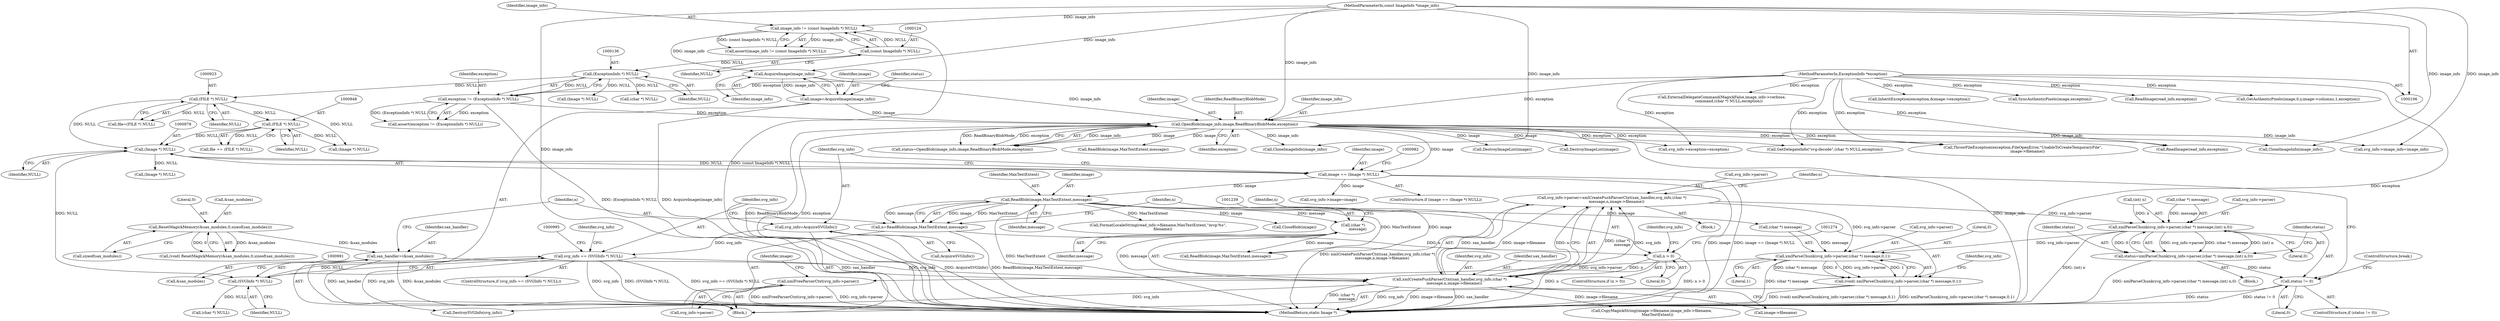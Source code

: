 digraph "0_ImageMagick_f6e9d0d9955e85bdd7540b251cd50d598dacc5e6_60@pointer" {
"1001231" [label="(Call,svg_info->parser=xmlCreatePushParserCtxt(sax_handler,svg_info,(char *)\n        message,n,image->filename))"];
"1001235" [label="(Call,xmlCreatePushParserCtxt(sax_handler,svg_info,(char *)\n        message,n,image->filename))"];
"1001216" [label="(Call,sax_handler=(&sax_modules))"];
"1001075" [label="(Call,ResetMagickMemory(&sax_modules,0,sizeof(sax_modules)))"];
"1000988" [label="(Call,svg_info == (SVGInfo *) NULL)"];
"1000984" [label="(Call,svg_info=AcquireSVGInfo())"];
"1000990" [label="(Call,(SVGInfo *) NULL)"];
"1000977" [label="(Call,(Image *) NULL)"];
"1000947" [label="(Call,(FILE *) NULL)"];
"1000922" [label="(Call,(FILE *) NULL)"];
"1000135" [label="(Call,(ExceptionInfo *) NULL)"];
"1000123" [label="(Call,(const ImageInfo *) NULL)"];
"1001238" [label="(Call,(char *)\n        message)"];
"1001222" [label="(Call,ReadBlob(image,MaxTextExtent,message))"];
"1000975" [label="(Call,image == (Image *) NULL)"];
"1000165" [label="(Call,OpenBlob(image_info,image,ReadBinaryBlobMode,exception))"];
"1000161" [label="(Call,AcquireImage(image_info))"];
"1000121" [label="(Call,image_info != (const ImageInfo *) NULL)"];
"1000107" [label="(MethodParameterIn,const ImageInfo *image_info)"];
"1000159" [label="(Call,image=AcquireImage(image_info))"];
"1000133" [label="(Call,exception != (ExceptionInfo *) NULL)"];
"1000108" [label="(MethodParameterIn,ExceptionInfo *exception)"];
"1001227" [label="(Call,n > 0)"];
"1001220" [label="(Call,n=ReadBlob(image,MaxTextExtent,message))"];
"1001257" [label="(Call,xmlParseChunk(svg_info->parser,(char *) message,(int) n,0))"];
"1001255" [label="(Call,status=xmlParseChunk(svg_info->parser,(char *) message,(int) n,0))"];
"1001269" [label="(Call,status != 0)"];
"1001275" [label="(Call,xmlParseChunk(svg_info->parser,(char *) message,0,1))"];
"1001273" [label="(Call,(void) xmlParseChunk(svg_info->parser,(char *) message,0,1))"];
"1001284" [label="(Call,xmlFreeParserCtxt(svg_info->parser))"];
"1001232" [label="(Call,svg_info->parser)"];
"1000984" [label="(Call,svg_info=AcquireSVGInfo())"];
"1000180" [label="(Call,(Image *) NULL)"];
"1000161" [label="(Call,AcquireImage(image_info))"];
"1001221" [label="(Identifier,n)"];
"1000985" [label="(Identifier,svg_info)"];
"1000577" [label="(Call,InheritException(exception,&image->exception))"];
"1000169" [label="(Identifier,exception)"];
"1000981" [label="(Call,(Image *) NULL)"];
"1000159" [label="(Call,image=AcquireImage(image_info))"];
"1000133" [label="(Call,exception != (ExceptionInfo *) NULL)"];
"1000947" [label="(Call,(FILE *) NULL)"];
"1000177" [label="(Call,DestroyImageList(image))"];
"1001279" [label="(Call,(char *) message)"];
"1000873" [label="(Call,SyncAuthenticPixels(image,exception))"];
"1001283" [label="(Literal,1)"];
"1000120" [label="(Call,assert(image_info != (const ImageInfo *) NULL))"];
"1000134" [label="(Identifier,exception)"];
"1001267" [label="(Literal,0)"];
"1000483" [label="(Call,ReadBlob(image,MaxTextExtent,message))"];
"1000107" [label="(MethodParameterIn,const ImageInfo *image_info)"];
"1001356" [label="(Call,CloneImageInfo(image_info))"];
"1001236" [label="(Identifier,sax_handler)"];
"1001270" [label="(Identifier,status)"];
"1001079" [label="(Call,sizeof(sax_modules))"];
"1001258" [label="(Call,svg_info->parser)"];
"1001257" [label="(Call,xmlParseChunk(svg_info->parser,(char *) message,(int) n,0))"];
"1001255" [label="(Call,status=xmlParseChunk(svg_info->parser,(char *) message,(int) n,0))"];
"1001223" [label="(Identifier,image)"];
"1001222" [label="(Call,ReadBlob(image,MaxTextExtent,message))"];
"1001233" [label="(Identifier,svg_info)"];
"1000122" [label="(Identifier,image_info)"];
"1001078" [label="(Literal,0)"];
"1000162" [label="(Identifier,image_info)"];
"1001285" [label="(Call,svg_info->parser)"];
"1001231" [label="(Call,svg_info->parser=xmlCreatePushParserCtxt(sax_handler,svg_info,(char *)\n        message,n,image->filename))"];
"1000959" [label="(Call,ThrowFileException(exception,FileOpenError,\"UnableToCreateTemporaryFile\",\n        image->filename))"];
"1000121" [label="(Call,image_info != (const ImageInfo *) NULL)"];
"1000945" [label="(Call,file == (FILE *) NULL)"];
"1001237" [label="(Identifier,svg_info)"];
"1001291" [label="(Identifier,image)"];
"1000987" [label="(ControlStructure,if (svg_info == (SVGInfo *) NULL))"];
"1000920" [label="(Call,file=(FILE *) NULL)"];
"1000135" [label="(Call,(ExceptionInfo *) NULL)"];
"1001229" [label="(Literal,0)"];
"1001273" [label="(Call,(void) xmlParseChunk(svg_info->parser,(char *) message,0,1))"];
"1001240" [label="(Identifier,message)"];
"1000165" [label="(Call,OpenBlob(image_info,image,ReadBinaryBlobMode,exception))"];
"1000949" [label="(Identifier,NULL)"];
"1001248" [label="(Identifier,n)"];
"1001235" [label="(Call,xmlCreatePushParserCtxt(sax_handler,svg_info,(char *)\n        message,n,image->filename))"];
"1000976" [label="(Identifier,image)"];
"1001264" [label="(Call,(int) n)"];
"1001073" [label="(Call,(void) ResetMagickMemory(&sax_modules,0,sizeof(sax_modules)))"];
"1000977" [label="(Call,(Image *) NULL)"];
"1000167" [label="(Identifier,image)"];
"1001391" [label="(Call,ReadImage(read_info,exception))"];
"1001217" [label="(Identifier,sax_handler)"];
"1001242" [label="(Call,image->filename)"];
"1000168" [label="(Identifier,ReadBinaryBlobMode)"];
"1001254" [label="(Block,)"];
"1001464" [label="(MethodReturn,static Image *)"];
"1001218" [label="(Call,&sax_modules)"];
"1000164" [label="(Identifier,status)"];
"1000109" [label="(Block,)"];
"1001225" [label="(Identifier,message)"];
"1000406" [label="(Call,ReadImage(read_info,exception))"];
"1000990" [label="(Call,(SVGInfo *) NULL)"];
"1000762" [label="(Call,GetAuthenticPixels(image,0,y,image->columns,1,exception))"];
"1000922" [label="(Call,(FILE *) NULL)"];
"1000166" [label="(Identifier,image_info)"];
"1000971" [label="(Call,(Image *) NULL)"];
"1001044" [label="(Call,(char *) NULL)"];
"1000986" [label="(Call,AcquireSVGInfo())"];
"1001271" [label="(Literal,0)"];
"1000245" [label="(Call,(char *) NULL)"];
"1001256" [label="(Identifier,status)"];
"1000125" [label="(Identifier,NULL)"];
"1001075" [label="(Call,ResetMagickMemory(&sax_modules,0,sizeof(sax_modules)))"];
"1000123" [label="(Call,(const ImageInfo *) NULL)"];
"1000394" [label="(Call,CloneImageInfo(image_info))"];
"1001275" [label="(Call,xmlParseChunk(svg_info->parser,(char *) message,0,1))"];
"1000979" [label="(Identifier,NULL)"];
"1001261" [label="(Call,(char *) message)"];
"1001224" [label="(Identifier,MaxTextExtent)"];
"1000132" [label="(Call,assert(exception != (ExceptionInfo *) NULL))"];
"1000992" [label="(Identifier,NULL)"];
"1001382" [label="(Call,FormatLocaleString(read_info->filename,MaxTextExtent,\"mvg:%s\",\n        filename))"];
"1001284" [label="(Call,xmlFreeParserCtxt(svg_info->parser))"];
"1001268" [label="(ControlStructure,if (status != 0))"];
"1001286" [label="(Identifier,svg_info)"];
"1000160" [label="(Identifier,image)"];
"1000974" [label="(ControlStructure,if (image == (Image *) NULL))"];
"1001226" [label="(ControlStructure,if (n > 0))"];
"1000975" [label="(Call,image == (Image *) NULL)"];
"1001076" [label="(Call,&sax_modules)"];
"1001306" [label="(Call,CloseBlob(image))"];
"1000355" [label="(Call,ExternalDelegateCommand(MagickFalse,image_info->verbose,\n            command,(char *) NULL,exception))"];
"1001455" [label="(Call,DestroySVGInfo(svg_info))"];
"1000989" [label="(Identifier,svg_info)"];
"1000137" [label="(Identifier,NULL)"];
"1001238" [label="(Call,(char *)\n        message)"];
"1000243" [label="(Call,GetDelegateInfo(\"svg:decode\",(char *) NULL,exception))"];
"1001276" [label="(Call,svg_info->parser)"];
"1001220" [label="(Call,n=ReadBlob(image,MaxTextExtent,message))"];
"1000968" [label="(Call,DestroyImageList(image))"];
"1001006" [label="(Call,svg_info->exception=exception)"];
"1001216" [label="(Call,sax_handler=(&sax_modules))"];
"1000988" [label="(Call,svg_info == (SVGInfo *) NULL)"];
"1001406" [label="(Call,CopyMagickString(image->filename,image_info->filename,\n          MaxTextExtent))"];
"1001249" [label="(Call,ReadBlob(image,MaxTextExtent,message))"];
"1000924" [label="(Identifier,NULL)"];
"1001016" [label="(Call,svg_info->image_info=image_info)"];
"1001272" [label="(ControlStructure,break;)"];
"1001282" [label="(Literal,0)"];
"1001230" [label="(Block,)"];
"1000108" [label="(MethodParameterIn,ExceptionInfo *exception)"];
"1001241" [label="(Identifier,n)"];
"1001003" [label="(Identifier,svg_info)"];
"1001011" [label="(Call,svg_info->image=image)"];
"1001228" [label="(Identifier,n)"];
"1001269" [label="(Call,status != 0)"];
"1000163" [label="(Call,status=OpenBlob(image_info,image,ReadBinaryBlobMode,exception))"];
"1001227" [label="(Call,n > 0)"];
"1001231" -> "1001230"  [label="AST: "];
"1001231" -> "1001235"  [label="CFG: "];
"1001232" -> "1001231"  [label="AST: "];
"1001235" -> "1001231"  [label="AST: "];
"1001248" -> "1001231"  [label="CFG: "];
"1001231" -> "1001464"  [label="DDG: xmlCreatePushParserCtxt(sax_handler,svg_info,(char *)\n        message,n,image->filename)"];
"1001235" -> "1001231"  [label="DDG: (char *)\n        message"];
"1001235" -> "1001231"  [label="DDG: svg_info"];
"1001235" -> "1001231"  [label="DDG: image->filename"];
"1001235" -> "1001231"  [label="DDG: sax_handler"];
"1001235" -> "1001231"  [label="DDG: n"];
"1001231" -> "1001257"  [label="DDG: svg_info->parser"];
"1001231" -> "1001275"  [label="DDG: svg_info->parser"];
"1001235" -> "1001242"  [label="CFG: "];
"1001236" -> "1001235"  [label="AST: "];
"1001237" -> "1001235"  [label="AST: "];
"1001238" -> "1001235"  [label="AST: "];
"1001241" -> "1001235"  [label="AST: "];
"1001242" -> "1001235"  [label="AST: "];
"1001235" -> "1001464"  [label="DDG: (char *)\n        message"];
"1001235" -> "1001464"  [label="DDG: svg_info"];
"1001235" -> "1001464"  [label="DDG: image->filename"];
"1001235" -> "1001464"  [label="DDG: sax_handler"];
"1001216" -> "1001235"  [label="DDG: sax_handler"];
"1000988" -> "1001235"  [label="DDG: svg_info"];
"1001238" -> "1001235"  [label="DDG: message"];
"1001227" -> "1001235"  [label="DDG: n"];
"1001235" -> "1001406"  [label="DDG: image->filename"];
"1001235" -> "1001455"  [label="DDG: svg_info"];
"1001216" -> "1000109"  [label="AST: "];
"1001216" -> "1001218"  [label="CFG: "];
"1001217" -> "1001216"  [label="AST: "];
"1001218" -> "1001216"  [label="AST: "];
"1001221" -> "1001216"  [label="CFG: "];
"1001216" -> "1001464"  [label="DDG: &sax_modules"];
"1001216" -> "1001464"  [label="DDG: sax_handler"];
"1001075" -> "1001216"  [label="DDG: &sax_modules"];
"1001075" -> "1001073"  [label="AST: "];
"1001075" -> "1001079"  [label="CFG: "];
"1001076" -> "1001075"  [label="AST: "];
"1001078" -> "1001075"  [label="AST: "];
"1001079" -> "1001075"  [label="AST: "];
"1001073" -> "1001075"  [label="CFG: "];
"1001075" -> "1001073"  [label="DDG: &sax_modules"];
"1001075" -> "1001073"  [label="DDG: 0"];
"1000988" -> "1000987"  [label="AST: "];
"1000988" -> "1000990"  [label="CFG: "];
"1000989" -> "1000988"  [label="AST: "];
"1000990" -> "1000988"  [label="AST: "];
"1000995" -> "1000988"  [label="CFG: "];
"1001003" -> "1000988"  [label="CFG: "];
"1000988" -> "1001464"  [label="DDG: svg_info == (SVGInfo *) NULL"];
"1000988" -> "1001464"  [label="DDG: svg_info"];
"1000988" -> "1001464"  [label="DDG: (SVGInfo *) NULL"];
"1000984" -> "1000988"  [label="DDG: svg_info"];
"1000990" -> "1000988"  [label="DDG: NULL"];
"1000988" -> "1001455"  [label="DDG: svg_info"];
"1000984" -> "1000109"  [label="AST: "];
"1000984" -> "1000986"  [label="CFG: "];
"1000985" -> "1000984"  [label="AST: "];
"1000986" -> "1000984"  [label="AST: "];
"1000989" -> "1000984"  [label="CFG: "];
"1000984" -> "1001464"  [label="DDG: AcquireSVGInfo()"];
"1000990" -> "1000992"  [label="CFG: "];
"1000991" -> "1000990"  [label="AST: "];
"1000992" -> "1000990"  [label="AST: "];
"1000977" -> "1000990"  [label="DDG: NULL"];
"1000990" -> "1001044"  [label="DDG: NULL"];
"1000977" -> "1000975"  [label="AST: "];
"1000977" -> "1000979"  [label="CFG: "];
"1000978" -> "1000977"  [label="AST: "];
"1000979" -> "1000977"  [label="AST: "];
"1000975" -> "1000977"  [label="CFG: "];
"1000977" -> "1000975"  [label="DDG: NULL"];
"1000947" -> "1000977"  [label="DDG: NULL"];
"1000922" -> "1000977"  [label="DDG: NULL"];
"1000977" -> "1000981"  [label="DDG: NULL"];
"1000947" -> "1000945"  [label="AST: "];
"1000947" -> "1000949"  [label="CFG: "];
"1000948" -> "1000947"  [label="AST: "];
"1000949" -> "1000947"  [label="AST: "];
"1000945" -> "1000947"  [label="CFG: "];
"1000947" -> "1000945"  [label="DDG: NULL"];
"1000922" -> "1000947"  [label="DDG: NULL"];
"1000947" -> "1000971"  [label="DDG: NULL"];
"1000922" -> "1000920"  [label="AST: "];
"1000922" -> "1000924"  [label="CFG: "];
"1000923" -> "1000922"  [label="AST: "];
"1000924" -> "1000922"  [label="AST: "];
"1000920" -> "1000922"  [label="CFG: "];
"1000922" -> "1000920"  [label="DDG: NULL"];
"1000135" -> "1000922"  [label="DDG: NULL"];
"1000922" -> "1000971"  [label="DDG: NULL"];
"1000135" -> "1000133"  [label="AST: "];
"1000135" -> "1000137"  [label="CFG: "];
"1000136" -> "1000135"  [label="AST: "];
"1000137" -> "1000135"  [label="AST: "];
"1000133" -> "1000135"  [label="CFG: "];
"1000135" -> "1000133"  [label="DDG: NULL"];
"1000123" -> "1000135"  [label="DDG: NULL"];
"1000135" -> "1000180"  [label="DDG: NULL"];
"1000135" -> "1000245"  [label="DDG: NULL"];
"1000123" -> "1000121"  [label="AST: "];
"1000123" -> "1000125"  [label="CFG: "];
"1000124" -> "1000123"  [label="AST: "];
"1000125" -> "1000123"  [label="AST: "];
"1000121" -> "1000123"  [label="CFG: "];
"1000123" -> "1000121"  [label="DDG: NULL"];
"1001238" -> "1001240"  [label="CFG: "];
"1001239" -> "1001238"  [label="AST: "];
"1001240" -> "1001238"  [label="AST: "];
"1001241" -> "1001238"  [label="CFG: "];
"1001222" -> "1001238"  [label="DDG: message"];
"1001238" -> "1001249"  [label="DDG: message"];
"1001222" -> "1001220"  [label="AST: "];
"1001222" -> "1001225"  [label="CFG: "];
"1001223" -> "1001222"  [label="AST: "];
"1001224" -> "1001222"  [label="AST: "];
"1001225" -> "1001222"  [label="AST: "];
"1001220" -> "1001222"  [label="CFG: "];
"1001222" -> "1001464"  [label="DDG: MaxTextExtent"];
"1001222" -> "1001220"  [label="DDG: image"];
"1001222" -> "1001220"  [label="DDG: MaxTextExtent"];
"1001222" -> "1001220"  [label="DDG: message"];
"1000975" -> "1001222"  [label="DDG: image"];
"1001222" -> "1001249"  [label="DDG: image"];
"1001222" -> "1001249"  [label="DDG: MaxTextExtent"];
"1001222" -> "1001279"  [label="DDG: message"];
"1001222" -> "1001306"  [label="DDG: image"];
"1001222" -> "1001382"  [label="DDG: MaxTextExtent"];
"1000975" -> "1000974"  [label="AST: "];
"1000976" -> "1000975"  [label="AST: "];
"1000982" -> "1000975"  [label="CFG: "];
"1000985" -> "1000975"  [label="CFG: "];
"1000975" -> "1001464"  [label="DDG: image == (Image *) NULL"];
"1000975" -> "1001464"  [label="DDG: image"];
"1000165" -> "1000975"  [label="DDG: image"];
"1000975" -> "1001011"  [label="DDG: image"];
"1000165" -> "1000163"  [label="AST: "];
"1000165" -> "1000169"  [label="CFG: "];
"1000166" -> "1000165"  [label="AST: "];
"1000167" -> "1000165"  [label="AST: "];
"1000168" -> "1000165"  [label="AST: "];
"1000169" -> "1000165"  [label="AST: "];
"1000163" -> "1000165"  [label="CFG: "];
"1000165" -> "1001464"  [label="DDG: ReadBinaryBlobMode"];
"1000165" -> "1001464"  [label="DDG: exception"];
"1000165" -> "1001464"  [label="DDG: image_info"];
"1000165" -> "1000163"  [label="DDG: image_info"];
"1000165" -> "1000163"  [label="DDG: image"];
"1000165" -> "1000163"  [label="DDG: ReadBinaryBlobMode"];
"1000165" -> "1000163"  [label="DDG: exception"];
"1000161" -> "1000165"  [label="DDG: image_info"];
"1000107" -> "1000165"  [label="DDG: image_info"];
"1000159" -> "1000165"  [label="DDG: image"];
"1000133" -> "1000165"  [label="DDG: exception"];
"1000108" -> "1000165"  [label="DDG: exception"];
"1000165" -> "1000177"  [label="DDG: image"];
"1000165" -> "1000243"  [label="DDG: exception"];
"1000165" -> "1000394"  [label="DDG: image_info"];
"1000165" -> "1000483"  [label="DDG: image"];
"1000165" -> "1000959"  [label="DDG: exception"];
"1000165" -> "1000968"  [label="DDG: image"];
"1000165" -> "1001006"  [label="DDG: exception"];
"1000165" -> "1001016"  [label="DDG: image_info"];
"1000165" -> "1001356"  [label="DDG: image_info"];
"1000165" -> "1001391"  [label="DDG: exception"];
"1000161" -> "1000159"  [label="AST: "];
"1000161" -> "1000162"  [label="CFG: "];
"1000162" -> "1000161"  [label="AST: "];
"1000159" -> "1000161"  [label="CFG: "];
"1000161" -> "1000159"  [label="DDG: image_info"];
"1000121" -> "1000161"  [label="DDG: image_info"];
"1000107" -> "1000161"  [label="DDG: image_info"];
"1000121" -> "1000120"  [label="AST: "];
"1000122" -> "1000121"  [label="AST: "];
"1000120" -> "1000121"  [label="CFG: "];
"1000121" -> "1001464"  [label="DDG: (const ImageInfo *) NULL"];
"1000121" -> "1000120"  [label="DDG: image_info"];
"1000121" -> "1000120"  [label="DDG: (const ImageInfo *) NULL"];
"1000107" -> "1000121"  [label="DDG: image_info"];
"1000107" -> "1000106"  [label="AST: "];
"1000107" -> "1001464"  [label="DDG: image_info"];
"1000107" -> "1000394"  [label="DDG: image_info"];
"1000107" -> "1001016"  [label="DDG: image_info"];
"1000107" -> "1001356"  [label="DDG: image_info"];
"1000159" -> "1000109"  [label="AST: "];
"1000160" -> "1000159"  [label="AST: "];
"1000164" -> "1000159"  [label="CFG: "];
"1000159" -> "1001464"  [label="DDG: AcquireImage(image_info)"];
"1000133" -> "1000132"  [label="AST: "];
"1000134" -> "1000133"  [label="AST: "];
"1000132" -> "1000133"  [label="CFG: "];
"1000133" -> "1001464"  [label="DDG: (ExceptionInfo *) NULL"];
"1000133" -> "1000132"  [label="DDG: exception"];
"1000133" -> "1000132"  [label="DDG: (ExceptionInfo *) NULL"];
"1000108" -> "1000133"  [label="DDG: exception"];
"1000108" -> "1000106"  [label="AST: "];
"1000108" -> "1001464"  [label="DDG: exception"];
"1000108" -> "1000243"  [label="DDG: exception"];
"1000108" -> "1000355"  [label="DDG: exception"];
"1000108" -> "1000406"  [label="DDG: exception"];
"1000108" -> "1000577"  [label="DDG: exception"];
"1000108" -> "1000762"  [label="DDG: exception"];
"1000108" -> "1000873"  [label="DDG: exception"];
"1000108" -> "1000959"  [label="DDG: exception"];
"1000108" -> "1001006"  [label="DDG: exception"];
"1000108" -> "1001391"  [label="DDG: exception"];
"1001227" -> "1001226"  [label="AST: "];
"1001227" -> "1001229"  [label="CFG: "];
"1001228" -> "1001227"  [label="AST: "];
"1001229" -> "1001227"  [label="AST: "];
"1001233" -> "1001227"  [label="CFG: "];
"1001274" -> "1001227"  [label="CFG: "];
"1001227" -> "1001464"  [label="DDG: n"];
"1001227" -> "1001464"  [label="DDG: n > 0"];
"1001220" -> "1001227"  [label="DDG: n"];
"1001220" -> "1000109"  [label="AST: "];
"1001221" -> "1001220"  [label="AST: "];
"1001228" -> "1001220"  [label="CFG: "];
"1001220" -> "1001464"  [label="DDG: ReadBlob(image,MaxTextExtent,message)"];
"1001257" -> "1001255"  [label="AST: "];
"1001257" -> "1001267"  [label="CFG: "];
"1001258" -> "1001257"  [label="AST: "];
"1001261" -> "1001257"  [label="AST: "];
"1001264" -> "1001257"  [label="AST: "];
"1001267" -> "1001257"  [label="AST: "];
"1001255" -> "1001257"  [label="CFG: "];
"1001257" -> "1001464"  [label="DDG: (int) n"];
"1001257" -> "1001255"  [label="DDG: svg_info->parser"];
"1001257" -> "1001255"  [label="DDG: (char *) message"];
"1001257" -> "1001255"  [label="DDG: (int) n"];
"1001257" -> "1001255"  [label="DDG: 0"];
"1001261" -> "1001257"  [label="DDG: message"];
"1001264" -> "1001257"  [label="DDG: n"];
"1001257" -> "1001275"  [label="DDG: svg_info->parser"];
"1001255" -> "1001254"  [label="AST: "];
"1001256" -> "1001255"  [label="AST: "];
"1001270" -> "1001255"  [label="CFG: "];
"1001255" -> "1001464"  [label="DDG: xmlParseChunk(svg_info->parser,(char *) message,(int) n,0)"];
"1001255" -> "1001269"  [label="DDG: status"];
"1001269" -> "1001268"  [label="AST: "];
"1001269" -> "1001271"  [label="CFG: "];
"1001270" -> "1001269"  [label="AST: "];
"1001271" -> "1001269"  [label="AST: "];
"1001248" -> "1001269"  [label="CFG: "];
"1001272" -> "1001269"  [label="CFG: "];
"1001269" -> "1001464"  [label="DDG: status"];
"1001269" -> "1001464"  [label="DDG: status != 0"];
"1001275" -> "1001273"  [label="AST: "];
"1001275" -> "1001283"  [label="CFG: "];
"1001276" -> "1001275"  [label="AST: "];
"1001279" -> "1001275"  [label="AST: "];
"1001282" -> "1001275"  [label="AST: "];
"1001283" -> "1001275"  [label="AST: "];
"1001273" -> "1001275"  [label="CFG: "];
"1001275" -> "1001464"  [label="DDG: (char *) message"];
"1001275" -> "1001273"  [label="DDG: svg_info->parser"];
"1001275" -> "1001273"  [label="DDG: (char *) message"];
"1001275" -> "1001273"  [label="DDG: 0"];
"1001275" -> "1001273"  [label="DDG: 1"];
"1001279" -> "1001275"  [label="DDG: message"];
"1001275" -> "1001284"  [label="DDG: svg_info->parser"];
"1001273" -> "1000109"  [label="AST: "];
"1001274" -> "1001273"  [label="AST: "];
"1001286" -> "1001273"  [label="CFG: "];
"1001273" -> "1001464"  [label="DDG: xmlParseChunk(svg_info->parser,(char *) message,0,1)"];
"1001273" -> "1001464"  [label="DDG: (void) xmlParseChunk(svg_info->parser,(char *) message,0,1)"];
"1001284" -> "1000109"  [label="AST: "];
"1001284" -> "1001285"  [label="CFG: "];
"1001285" -> "1001284"  [label="AST: "];
"1001291" -> "1001284"  [label="CFG: "];
"1001284" -> "1001464"  [label="DDG: svg_info->parser"];
"1001284" -> "1001464"  [label="DDG: xmlFreeParserCtxt(svg_info->parser)"];
}
